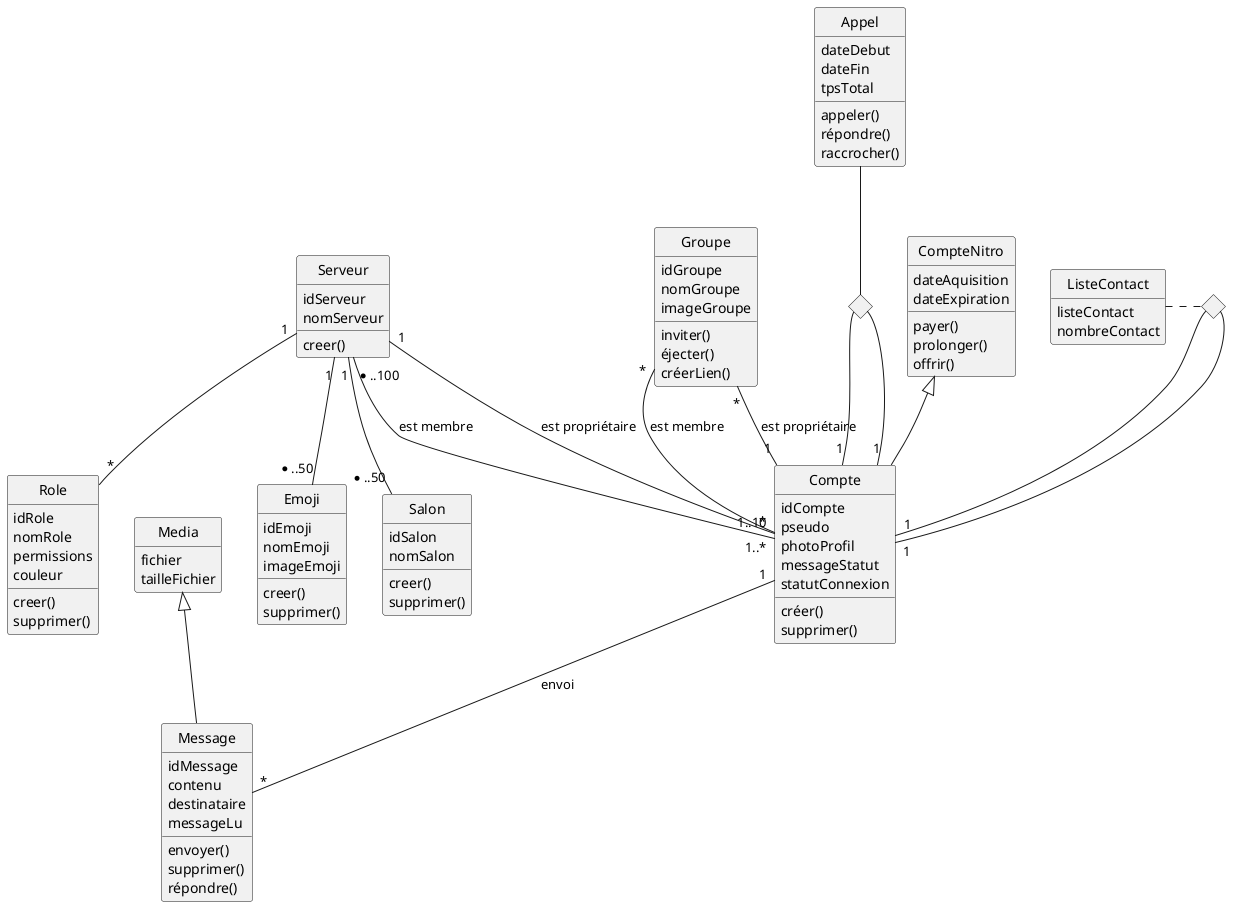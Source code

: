 @startuml ClassesProbables
'--------------------------------
' Parametres pour le dessin
'--------------------------------
hide circle
hide empty members
hide empty methods
'--------------------------------


'--------------------------------
'Partie serveur 
'--------------------------------
class Serveur
{
   idServeur
   nomServeur
   creer()


   

}

class Role
{
    idRole
    nomRole
    permissions
    couleur
    creer()
    supprimer()


}

class Emoji
{
    idEmoji
    nomEmoji
    imageEmoji
    creer()
    supprimer()
    


}

class Salon
{
    idSalon
    nomSalon
    creer()
    supprimer()
    

}

'--------------------------



'--------------------------
'Contact 
'--------------------------
<> diamondContact

class ListeContact
{
    listeContact
    nombreContact
}

ListeContact . diamondContact
diamondContact  -- "1" Compte
diamondContact  -- "1" Compte
'------------------------------



'------------------------------
'Classes diverses
'------------------------------

class Groupe
{
idGroupe
nomGroupe
imageGroupe
inviter()
éjecter()
créerLien()

}

<> diamondAppel

class Appel 
{
    dateDebut
    dateFin 
    tpsTotal 
    appeler()
    répondre()
    raccrocher()
}

diamondAppel  -- "1" Compte
diamondAppel  -- "1" Compte
Appel  --  diamondAppel

'---------------------




'-------------------------
'Comptes
'--------------------------
class Compte
{
    idCompte
    pseudo
    photoProfil
    messageStatut
    statutConnexion
    créer()
    supprimer()
}



class CompteNitro 
{
    dateAquisition
    dateExpiration
    payer()
    prolonger()
    offrir()
}

CompteNitro <|-- Compte


'-----------------------




'---------------------------
'Messages et contenus
'----------------------------
class Message
{
idMessage
contenu
destinataire
messageLu

envoyer()
supprimer()
répondre()

}

Media <|-- Message
class Media 
{
fichier
tailleFichier
}



'----------------------------




'----------------------------
'Les lisisons
'------------------------------
Serveur "1" -- "*"  Role 
Serveur "1" -- "*..50"  Emoji 
Serveur "1" -- "*..50"  Salon 
Serveur "*..100" -- "1..*"  Compte : est membre
Serveur "1" -- "*"  Compte : est propriétaire
Groupe "*" -- "1..10" Compte : est membre
Groupe "*" -- "1" Compte : est propriétaire
Compte "1" -- "*" Message : envoi





'---------------------------------
 

@enduml